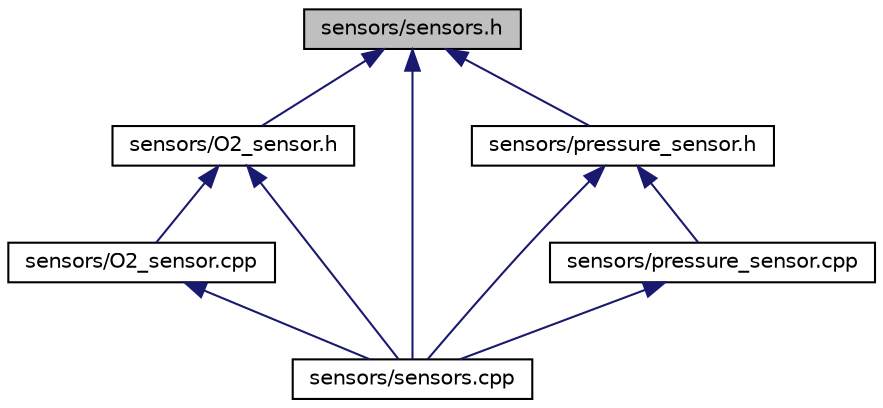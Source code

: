 digraph "sensors/sensors.h"
{
  edge [fontname="Helvetica",fontsize="10",labelfontname="Helvetica",labelfontsize="10"];
  node [fontname="Helvetica",fontsize="10",shape=record];
  Node5 [label="sensors/sensors.h",height=0.2,width=0.4,color="black", fillcolor="grey75", style="filled", fontcolor="black"];
  Node5 -> Node6 [dir="back",color="midnightblue",fontsize="10",style="solid",fontname="Helvetica"];
  Node6 [label="sensors/O2_sensor.h",height=0.2,width=0.4,color="black", fillcolor="white", style="filled",URL="$_o2__sensor_8h.html",tooltip="O2 sensor module. "];
  Node6 -> Node7 [dir="back",color="midnightblue",fontsize="10",style="solid",fontname="Helvetica"];
  Node7 [label="sensors/O2_sensor.cpp",height=0.2,width=0.4,color="black", fillcolor="white", style="filled",URL="$_o2__sensor_8cpp.html",tooltip="O2 sensor module. "];
  Node7 -> Node8 [dir="back",color="midnightblue",fontsize="10",style="solid",fontname="Helvetica"];
  Node8 [label="sensors/sensors.cpp",height=0.2,width=0.4,color="black", fillcolor="white", style="filled",URL="$sensors_8cpp.html",tooltip="Base class for all sensor types. "];
  Node6 -> Node8 [dir="back",color="midnightblue",fontsize="10",style="solid",fontname="Helvetica"];
  Node5 -> Node9 [dir="back",color="midnightblue",fontsize="10",style="solid",fontname="Helvetica"];
  Node9 [label="sensors/pressure_sensor.h",height=0.2,width=0.4,color="black", fillcolor="white", style="filled",URL="$pressure__sensor_8h.html",tooltip="Pressure sensor module. "];
  Node9 -> Node10 [dir="back",color="midnightblue",fontsize="10",style="solid",fontname="Helvetica"];
  Node10 [label="sensors/pressure_sensor.cpp",height=0.2,width=0.4,color="black", fillcolor="white", style="filled",URL="$pressure__sensor_8cpp.html",tooltip="Pressure sensor module. "];
  Node10 -> Node8 [dir="back",color="midnightblue",fontsize="10",style="solid",fontname="Helvetica"];
  Node9 -> Node8 [dir="back",color="midnightblue",fontsize="10",style="solid",fontname="Helvetica"];
  Node5 -> Node8 [dir="back",color="midnightblue",fontsize="10",style="solid",fontname="Helvetica"];
}
